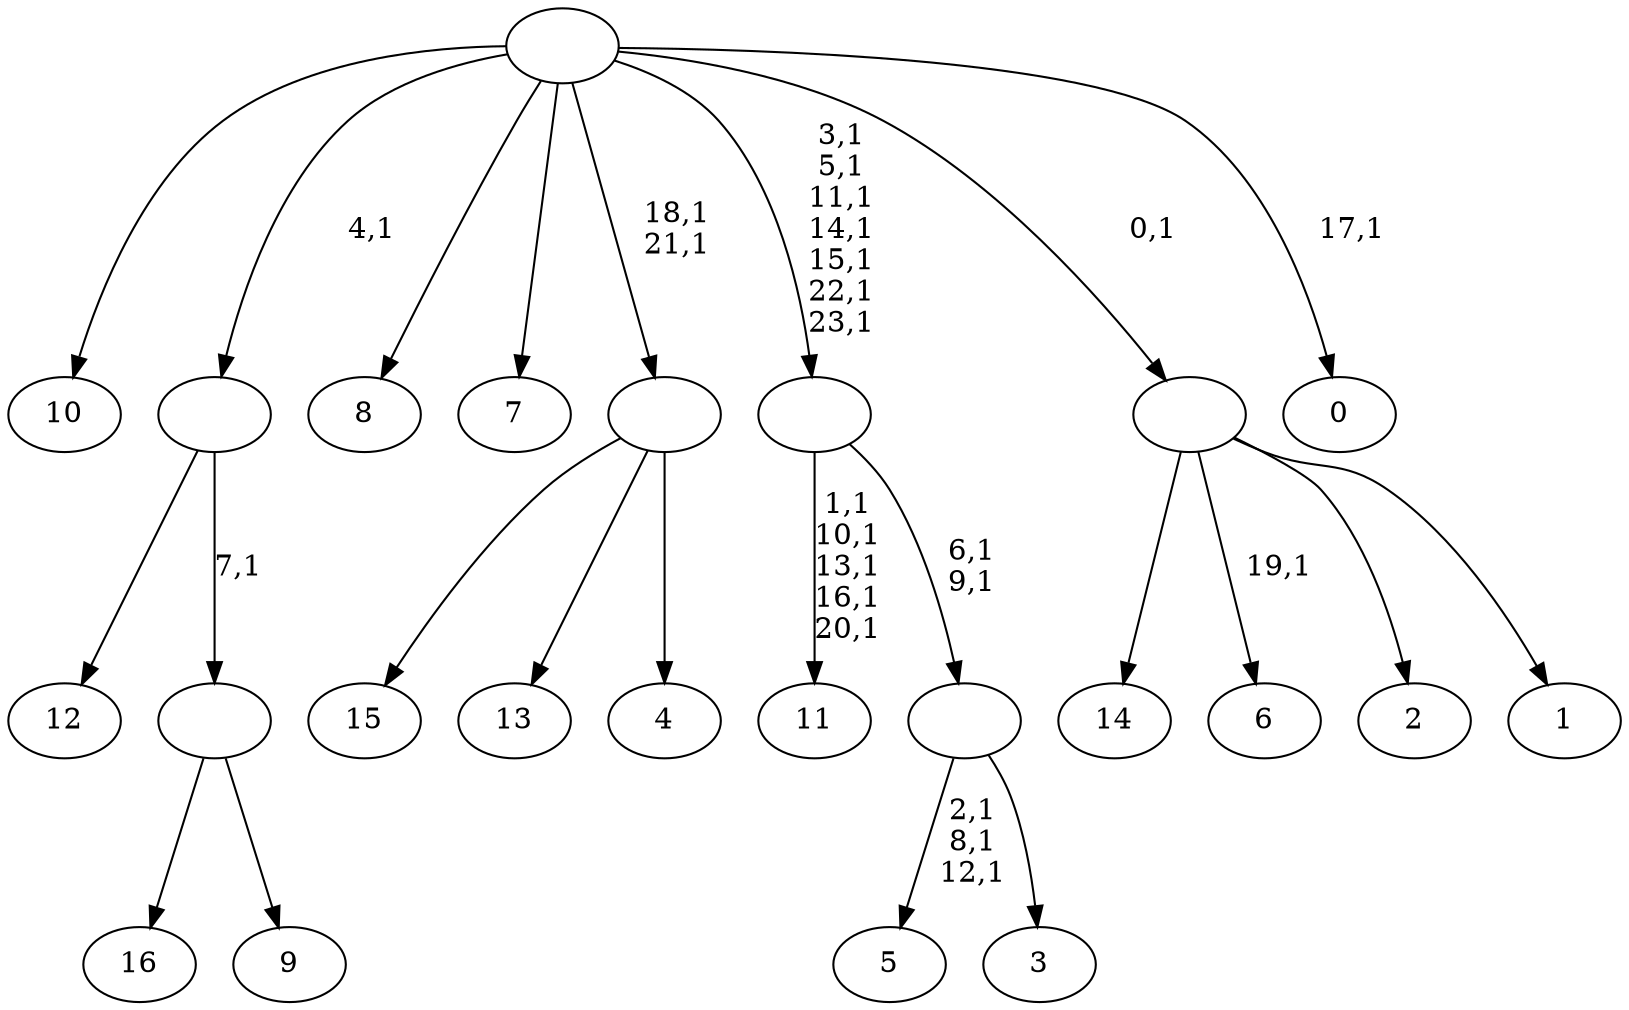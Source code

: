 digraph T {
	41 [label="16"]
	40 [label="15"]
	39 [label="14"]
	38 [label="13"]
	37 [label="12"]
	36 [label="11"]
	30 [label="10"]
	29 [label="9"]
	28 [label=""]
	27 [label=""]
	26 [label="8"]
	25 [label="7"]
	24 [label="6"]
	22 [label="5"]
	18 [label="4"]
	17 [label=""]
	15 [label="3"]
	14 [label=""]
	12 [label=""]
	5 [label="2"]
	4 [label="1"]
	3 [label=""]
	2 [label="0"]
	0 [label=""]
	28 -> 41 [label=""]
	28 -> 29 [label=""]
	27 -> 37 [label=""]
	27 -> 28 [label="7,1"]
	17 -> 40 [label=""]
	17 -> 38 [label=""]
	17 -> 18 [label=""]
	14 -> 22 [label="2,1\n8,1\n12,1"]
	14 -> 15 [label=""]
	12 -> 14 [label="6,1\n9,1"]
	12 -> 36 [label="1,1\n10,1\n13,1\n16,1\n20,1"]
	3 -> 24 [label="19,1"]
	3 -> 39 [label=""]
	3 -> 5 [label=""]
	3 -> 4 [label=""]
	0 -> 2 [label="17,1"]
	0 -> 12 [label="3,1\n5,1\n11,1\n14,1\n15,1\n22,1\n23,1"]
	0 -> 17 [label="18,1\n21,1"]
	0 -> 30 [label=""]
	0 -> 27 [label="4,1"]
	0 -> 26 [label=""]
	0 -> 25 [label=""]
	0 -> 3 [label="0,1"]
}
